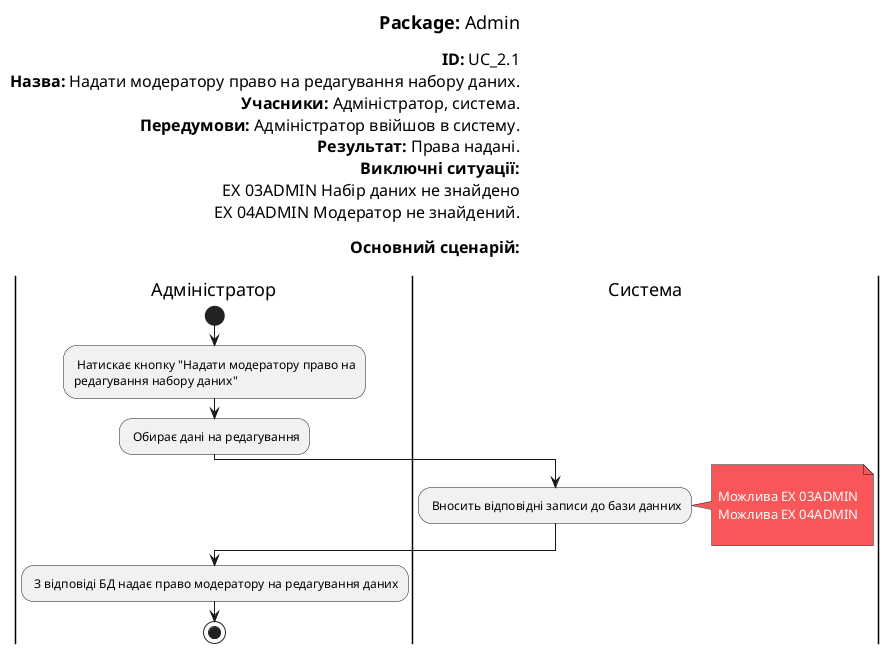 @startuml
skinparam ArchimateBackgroundColor #ffffff
skinparam	shadowing false
skinparam Note {
	BackgroundColor #f85658
	FontColor #ffffff
}

left header
<font color=000 size=18><b>Package:</b> Admin

<font color=000 size=16><b>ID:</b> UC_2.1
<font color=000 size=16><b>Назва:</b> Надати модератору право на редагування набору даних.
<font color=000 size=16><b>Учасники:</b> Адміністратор, система.
<font color=000 size=16><b>Передумови:</b> Адміністратор ввійшов в систему.
<font color=000 size=16><b>Результат:</b> Права надані.
<font color=000 size=16><b>Виключні ситуації:</b>
<font color=000 size=16> EX 03ADMIN Набір даних не знайдено 
<font color=000 size=16> EX 04ADMIN Модератор не знайдений.

<font color=000 size=16><b>Основний сценарій:</b>

end header

|Адміністратор|
start
: Натискає кнопку "Надати модератору право на\nредагування набору даних";
: Обирає дані на редагування;

|Система|

: Вносить відповідні записи до бази данних;

note right

	Можлива EX 03ADMIN
	Можлива EX 04ADMIN

end note

|Адміністратор|

: З відповіді БД надає право модератору на редагування даних;

stop;


@enduml
